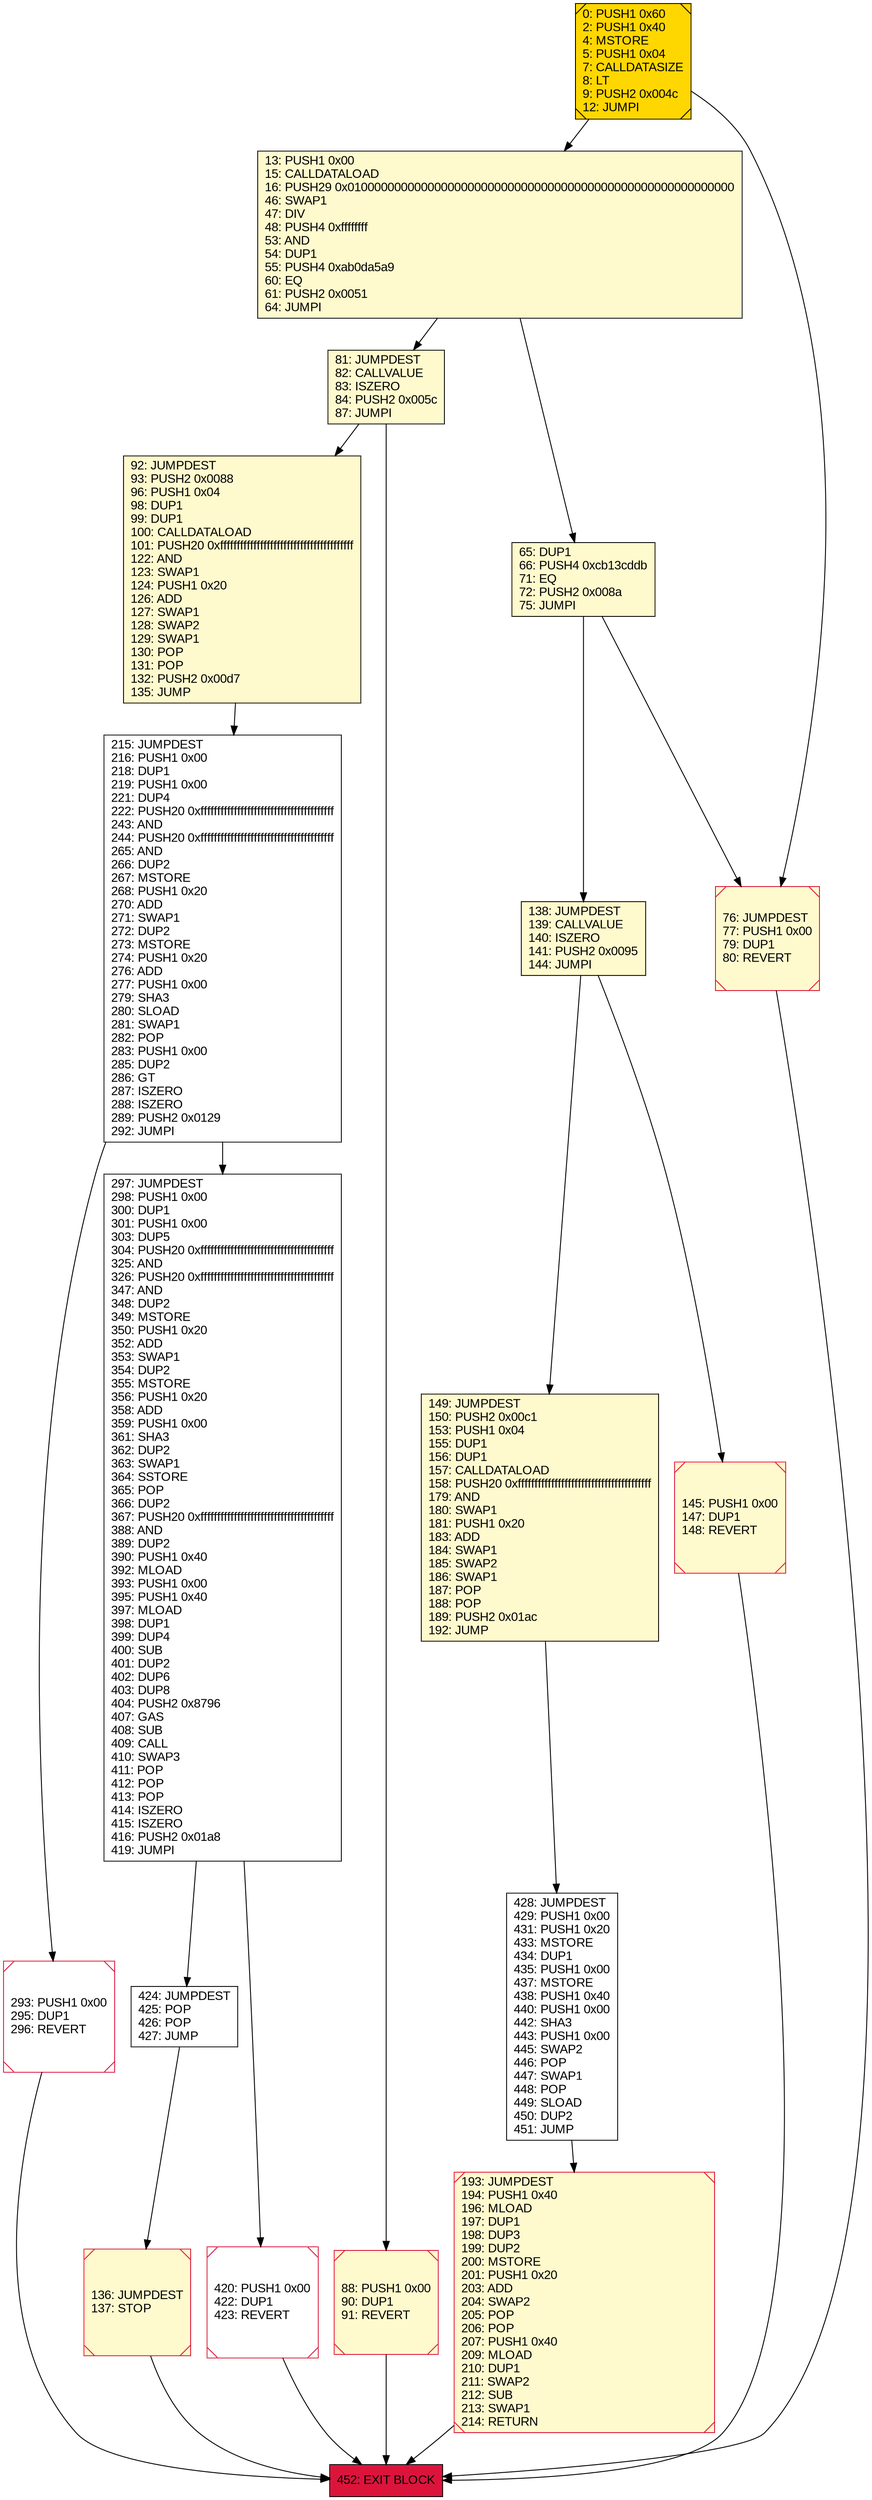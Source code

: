 digraph G {
bgcolor=transparent rankdir=UD;
node [shape=box style=filled color=black fillcolor=white fontname=arial fontcolor=black];
424 [label="424: JUMPDEST\l425: POP\l426: POP\l427: JUMP\l" ];
13 [label="13: PUSH1 0x00\l15: CALLDATALOAD\l16: PUSH29 0x0100000000000000000000000000000000000000000000000000000000\l46: SWAP1\l47: DIV\l48: PUSH4 0xffffffff\l53: AND\l54: DUP1\l55: PUSH4 0xab0da5a9\l60: EQ\l61: PUSH2 0x0051\l64: JUMPI\l" fillcolor=lemonchiffon ];
452 [label="452: EXIT BLOCK\l" fillcolor=crimson ];
293 [label="293: PUSH1 0x00\l295: DUP1\l296: REVERT\l" shape=Msquare color=crimson ];
420 [label="420: PUSH1 0x00\l422: DUP1\l423: REVERT\l" shape=Msquare color=crimson ];
0 [label="0: PUSH1 0x60\l2: PUSH1 0x40\l4: MSTORE\l5: PUSH1 0x04\l7: CALLDATASIZE\l8: LT\l9: PUSH2 0x004c\l12: JUMPI\l" fillcolor=lemonchiffon shape=Msquare fillcolor=gold ];
76 [label="76: JUMPDEST\l77: PUSH1 0x00\l79: DUP1\l80: REVERT\l" fillcolor=lemonchiffon shape=Msquare color=crimson ];
297 [label="297: JUMPDEST\l298: PUSH1 0x00\l300: DUP1\l301: PUSH1 0x00\l303: DUP5\l304: PUSH20 0xffffffffffffffffffffffffffffffffffffffff\l325: AND\l326: PUSH20 0xffffffffffffffffffffffffffffffffffffffff\l347: AND\l348: DUP2\l349: MSTORE\l350: PUSH1 0x20\l352: ADD\l353: SWAP1\l354: DUP2\l355: MSTORE\l356: PUSH1 0x20\l358: ADD\l359: PUSH1 0x00\l361: SHA3\l362: DUP2\l363: SWAP1\l364: SSTORE\l365: POP\l366: DUP2\l367: PUSH20 0xffffffffffffffffffffffffffffffffffffffff\l388: AND\l389: DUP2\l390: PUSH1 0x40\l392: MLOAD\l393: PUSH1 0x00\l395: PUSH1 0x40\l397: MLOAD\l398: DUP1\l399: DUP4\l400: SUB\l401: DUP2\l402: DUP6\l403: DUP8\l404: PUSH2 0x8796\l407: GAS\l408: SUB\l409: CALL\l410: SWAP3\l411: POP\l412: POP\l413: POP\l414: ISZERO\l415: ISZERO\l416: PUSH2 0x01a8\l419: JUMPI\l" ];
81 [label="81: JUMPDEST\l82: CALLVALUE\l83: ISZERO\l84: PUSH2 0x005c\l87: JUMPI\l" fillcolor=lemonchiffon ];
145 [label="145: PUSH1 0x00\l147: DUP1\l148: REVERT\l" fillcolor=lemonchiffon shape=Msquare color=crimson ];
193 [label="193: JUMPDEST\l194: PUSH1 0x40\l196: MLOAD\l197: DUP1\l198: DUP3\l199: DUP2\l200: MSTORE\l201: PUSH1 0x20\l203: ADD\l204: SWAP2\l205: POP\l206: POP\l207: PUSH1 0x40\l209: MLOAD\l210: DUP1\l211: SWAP2\l212: SUB\l213: SWAP1\l214: RETURN\l" fillcolor=lemonchiffon shape=Msquare color=crimson ];
65 [label="65: DUP1\l66: PUSH4 0xcb13cddb\l71: EQ\l72: PUSH2 0x008a\l75: JUMPI\l" fillcolor=lemonchiffon ];
428 [label="428: JUMPDEST\l429: PUSH1 0x00\l431: PUSH1 0x20\l433: MSTORE\l434: DUP1\l435: PUSH1 0x00\l437: MSTORE\l438: PUSH1 0x40\l440: PUSH1 0x00\l442: SHA3\l443: PUSH1 0x00\l445: SWAP2\l446: POP\l447: SWAP1\l448: POP\l449: SLOAD\l450: DUP2\l451: JUMP\l" ];
88 [label="88: PUSH1 0x00\l90: DUP1\l91: REVERT\l" fillcolor=lemonchiffon shape=Msquare color=crimson ];
149 [label="149: JUMPDEST\l150: PUSH2 0x00c1\l153: PUSH1 0x04\l155: DUP1\l156: DUP1\l157: CALLDATALOAD\l158: PUSH20 0xffffffffffffffffffffffffffffffffffffffff\l179: AND\l180: SWAP1\l181: PUSH1 0x20\l183: ADD\l184: SWAP1\l185: SWAP2\l186: SWAP1\l187: POP\l188: POP\l189: PUSH2 0x01ac\l192: JUMP\l" fillcolor=lemonchiffon ];
138 [label="138: JUMPDEST\l139: CALLVALUE\l140: ISZERO\l141: PUSH2 0x0095\l144: JUMPI\l" fillcolor=lemonchiffon ];
92 [label="92: JUMPDEST\l93: PUSH2 0x0088\l96: PUSH1 0x04\l98: DUP1\l99: DUP1\l100: CALLDATALOAD\l101: PUSH20 0xffffffffffffffffffffffffffffffffffffffff\l122: AND\l123: SWAP1\l124: PUSH1 0x20\l126: ADD\l127: SWAP1\l128: SWAP2\l129: SWAP1\l130: POP\l131: POP\l132: PUSH2 0x00d7\l135: JUMP\l" fillcolor=lemonchiffon ];
136 [label="136: JUMPDEST\l137: STOP\l" fillcolor=lemonchiffon shape=Msquare color=crimson ];
215 [label="215: JUMPDEST\l216: PUSH1 0x00\l218: DUP1\l219: PUSH1 0x00\l221: DUP4\l222: PUSH20 0xffffffffffffffffffffffffffffffffffffffff\l243: AND\l244: PUSH20 0xffffffffffffffffffffffffffffffffffffffff\l265: AND\l266: DUP2\l267: MSTORE\l268: PUSH1 0x20\l270: ADD\l271: SWAP1\l272: DUP2\l273: MSTORE\l274: PUSH1 0x20\l276: ADD\l277: PUSH1 0x00\l279: SHA3\l280: SLOAD\l281: SWAP1\l282: POP\l283: PUSH1 0x00\l285: DUP2\l286: GT\l287: ISZERO\l288: ISZERO\l289: PUSH2 0x0129\l292: JUMPI\l" ];
293 -> 452;
420 -> 452;
0 -> 13;
92 -> 215;
428 -> 193;
297 -> 420;
81 -> 88;
65 -> 138;
81 -> 92;
149 -> 428;
76 -> 452;
13 -> 81;
136 -> 452;
65 -> 76;
138 -> 149;
138 -> 145;
297 -> 424;
0 -> 76;
13 -> 65;
215 -> 297;
145 -> 452;
193 -> 452;
215 -> 293;
88 -> 452;
424 -> 136;
}